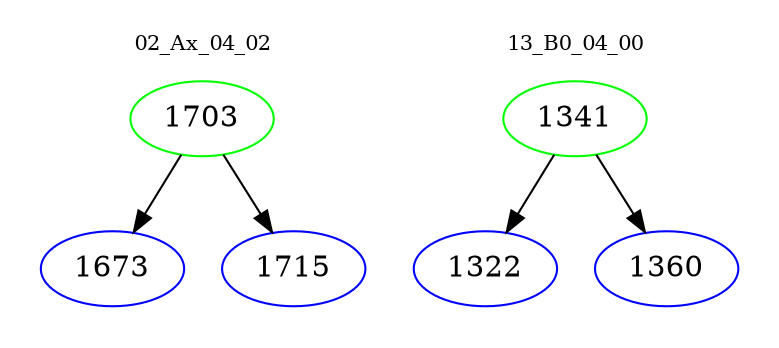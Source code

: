 digraph{
subgraph cluster_0 {
color = white
label = "02_Ax_04_02";
fontsize=10;
T0_1703 [label="1703", color="green"]
T0_1703 -> T0_1673 [color="black"]
T0_1673 [label="1673", color="blue"]
T0_1703 -> T0_1715 [color="black"]
T0_1715 [label="1715", color="blue"]
}
subgraph cluster_1 {
color = white
label = "13_B0_04_00";
fontsize=10;
T1_1341 [label="1341", color="green"]
T1_1341 -> T1_1322 [color="black"]
T1_1322 [label="1322", color="blue"]
T1_1341 -> T1_1360 [color="black"]
T1_1360 [label="1360", color="blue"]
}
}
